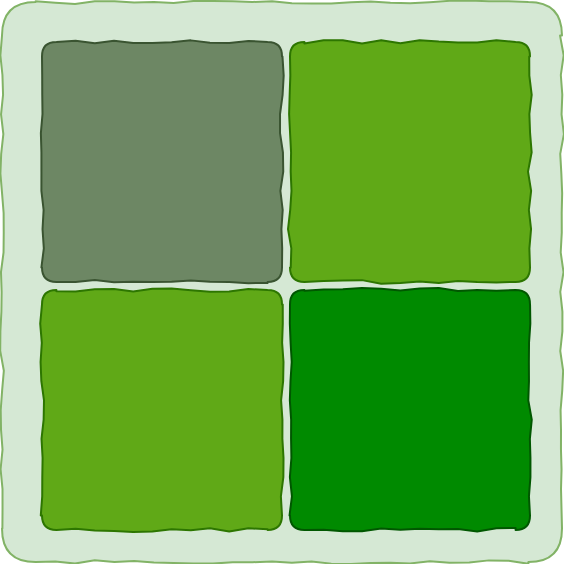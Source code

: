 <mxfile version="21.7.2" type="github">
  <diagram name="Page-1" id="ZgrfCayHFoeyJBvmWyLj">
    <mxGraphModel dx="710" dy="592" grid="1" gridSize="10" guides="1" tooltips="1" connect="1" arrows="1" fold="1" page="1" pageScale="1" pageWidth="1169" pageHeight="827" math="0" shadow="0">
      <root>
        <mxCell id="0" />
        <mxCell id="1" parent="0" />
        <mxCell id="q4H9vZYNIkYAF3CSU8Ho-5" value="" style="rounded=1;whiteSpace=wrap;html=1;arcSize=6;glass=0;comic=1;fillColor=#d5e8d4;strokeColor=#82b366;" vertex="1" parent="1">
          <mxGeometry x="220" y="180" width="280" height="280" as="geometry" />
        </mxCell>
        <mxCell id="q4H9vZYNIkYAF3CSU8Ho-1" value="" style="rounded=1;whiteSpace=wrap;html=1;arcSize=6;glass=0;comic=1;fillColor=#6d8764;strokeColor=#3A5431;fontColor=#ffffff;" vertex="1" parent="1">
          <mxGeometry x="240" y="200" width="120" height="120" as="geometry" />
        </mxCell>
        <mxCell id="q4H9vZYNIkYAF3CSU8Ho-2" value="" style="rounded=1;whiteSpace=wrap;html=1;arcSize=6;glass=0;comic=1;fillColor=#60a917;strokeColor=#2D7600;fontColor=#ffffff;" vertex="1" parent="1">
          <mxGeometry x="364" y="200" width="120" height="120" as="geometry" />
        </mxCell>
        <mxCell id="q4H9vZYNIkYAF3CSU8Ho-3" value="" style="rounded=1;whiteSpace=wrap;html=1;arcSize=6;glass=0;comic=1;fillColor=#60a917;strokeColor=#2D7600;fontColor=#ffffff;" vertex="1" parent="1">
          <mxGeometry x="240" y="324" width="120" height="120" as="geometry" />
        </mxCell>
        <mxCell id="q4H9vZYNIkYAF3CSU8Ho-4" value="" style="rounded=1;whiteSpace=wrap;html=1;arcSize=6;glass=0;comic=1;fillColor=#008a00;strokeColor=#005700;fontColor=#ffffff;" vertex="1" parent="1">
          <mxGeometry x="364" y="324" width="120" height="120" as="geometry" />
        </mxCell>
      </root>
    </mxGraphModel>
  </diagram>
</mxfile>
